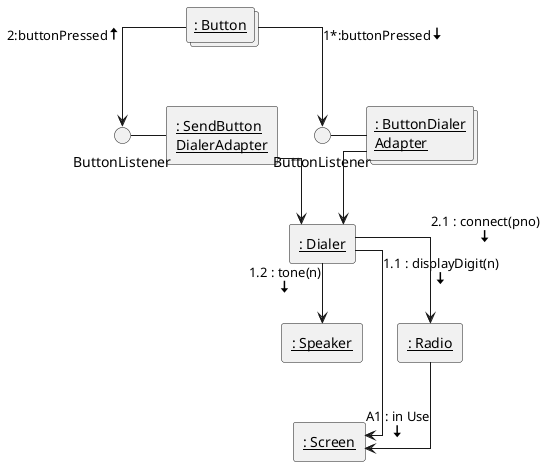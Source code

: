 @startuml Figure_2.10

skinparam Linetype ortho

collections "<u>: Button</u>" as Button
collections "<u>: ButtonDialer</u>\n<u>Adapter</u>" as ButtonDialerAdapter
rectangle   "<u>: SendButton</u>\n<u>DialerAdapter</u>" as SendButtonDialerAdapter
rectangle   "<u>: Dialer</u>" as Dialer
rectangle   "<u>: Screen</u>" as Screen
rectangle   "<u>: Speaker</u>" as Speaker
rectangle   "<u>: Radio</u>" as Radio

circle "ButtonListener" as ButtonListener0
circle "ButtonListener" as ButtonListener1
ButtonListener0 - SendButtonDialerAdapter
ButtonListener1 - ButtonDialerAdapter

Button --> ButtonListener0 : 2:buttonPressed<size:18><&arrow-top></size>
Button --> ButtonListener1 : 1*:buttonPressed<size:18><&arrow-bottom></size>

SendButtonDialerAdapter --> Dialer
ButtonDialerAdapter     --> Dialer

Dialer --> Screen  : "1.1 : displayDigit(n)\n<size:18><&arrow-bottom></size>\n\n\n"
Dialer --> Speaker : "1.2 : tone(n)\n<size:18><&arrow-bottom></size>"
Dialer --> Radio   : "2.1 : connect(pno)\n<size:18><&arrow-bottom></size>"
Radio  --> Screen  : "A1 : in Use\n<size:18><&arrow-bottom></size>"
@enduml
